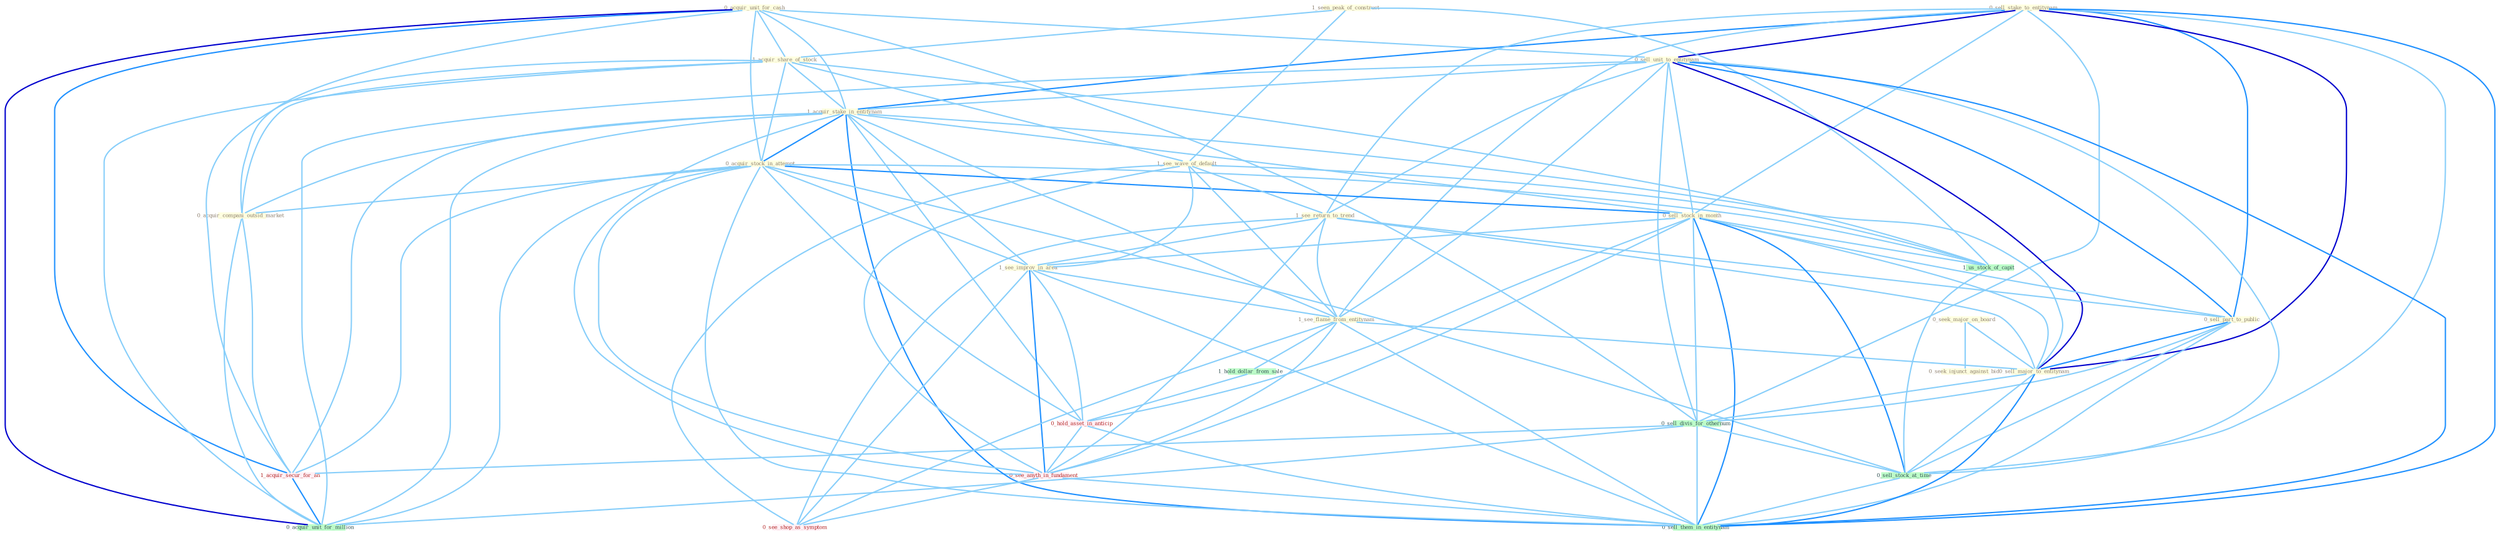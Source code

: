 Graph G{ 
    node
    [shape=polygon,style=filled,width=.5,height=.06,color="#BDFCC9",fixedsize=true,fontsize=4,
    fontcolor="#2f4f4f"];
    {node
    [color="#ffffe0", fontcolor="#8b7d6b"] "0_acquir_unit_for_cash " "0_seek_major_on_board " "0_sell_stake_to_entitynam " "1_seen_peak_of_construct " "1_acquir_share_of_stock " "0_sell_unit_to_entitynam " "1_acquir_stake_in_entitynam " "0_seek_injunct_against_bid " "0_acquir_stock_in_attempt " "1_see_wave_of_default " "1_see_return_to_trend " "0_sell_stock_in_month " "1_see_improv_in_area " "1_see_flame_from_entitynam " "0_sell_part_to_public " "0_sell_major_to_entitynam " "0_acquir_compani_outsid_market "}
{node [color="#fff0f5", fontcolor="#b22222"] "1_acquir_secur_for_an " "0_hold_asset_in_anticip " "0_see_anyth_in_fundament " "0_see_shop_as_symptom "}
edge [color="#B0E2FF"];

	"0_acquir_unit_for_cash " -- "1_acquir_share_of_stock " [w="1", color="#87cefa" ];
	"0_acquir_unit_for_cash " -- "0_sell_unit_to_entitynam " [w="1", color="#87cefa" ];
	"0_acquir_unit_for_cash " -- "1_acquir_stake_in_entitynam " [w="1", color="#87cefa" ];
	"0_acquir_unit_for_cash " -- "0_acquir_stock_in_attempt " [w="1", color="#87cefa" ];
	"0_acquir_unit_for_cash " -- "0_acquir_compani_outsid_market " [w="1", color="#87cefa" ];
	"0_acquir_unit_for_cash " -- "0_sell_divis_for_othernum " [w="1", color="#87cefa" ];
	"0_acquir_unit_for_cash " -- "1_acquir_secur_for_an " [w="2", color="#1e90ff" , len=0.8];
	"0_acquir_unit_for_cash " -- "0_acquir_unit_for_million " [w="3", color="#0000cd" , len=0.6];
	"0_seek_major_on_board " -- "0_seek_injunct_against_bid " [w="1", color="#87cefa" ];
	"0_seek_major_on_board " -- "0_sell_major_to_entitynam " [w="1", color="#87cefa" ];
	"0_sell_stake_to_entitynam " -- "0_sell_unit_to_entitynam " [w="3", color="#0000cd" , len=0.6];
	"0_sell_stake_to_entitynam " -- "1_acquir_stake_in_entitynam " [w="2", color="#1e90ff" , len=0.8];
	"0_sell_stake_to_entitynam " -- "1_see_return_to_trend " [w="1", color="#87cefa" ];
	"0_sell_stake_to_entitynam " -- "0_sell_stock_in_month " [w="1", color="#87cefa" ];
	"0_sell_stake_to_entitynam " -- "1_see_flame_from_entitynam " [w="1", color="#87cefa" ];
	"0_sell_stake_to_entitynam " -- "0_sell_part_to_public " [w="2", color="#1e90ff" , len=0.8];
	"0_sell_stake_to_entitynam " -- "0_sell_major_to_entitynam " [w="3", color="#0000cd" , len=0.6];
	"0_sell_stake_to_entitynam " -- "0_sell_divis_for_othernum " [w="1", color="#87cefa" ];
	"0_sell_stake_to_entitynam " -- "0_sell_stock_at_time " [w="1", color="#87cefa" ];
	"0_sell_stake_to_entitynam " -- "0_sell_them_in_entitynam " [w="2", color="#1e90ff" , len=0.8];
	"1_seen_peak_of_construct " -- "1_acquir_share_of_stock " [w="1", color="#87cefa" ];
	"1_seen_peak_of_construct " -- "1_see_wave_of_default " [w="1", color="#87cefa" ];
	"1_seen_peak_of_construct " -- "1_us_stock_of_capit " [w="1", color="#87cefa" ];
	"1_acquir_share_of_stock " -- "1_acquir_stake_in_entitynam " [w="1", color="#87cefa" ];
	"1_acquir_share_of_stock " -- "0_acquir_stock_in_attempt " [w="1", color="#87cefa" ];
	"1_acquir_share_of_stock " -- "1_see_wave_of_default " [w="1", color="#87cefa" ];
	"1_acquir_share_of_stock " -- "0_acquir_compani_outsid_market " [w="1", color="#87cefa" ];
	"1_acquir_share_of_stock " -- "1_acquir_secur_for_an " [w="1", color="#87cefa" ];
	"1_acquir_share_of_stock " -- "1_us_stock_of_capit " [w="1", color="#87cefa" ];
	"1_acquir_share_of_stock " -- "0_acquir_unit_for_million " [w="1", color="#87cefa" ];
	"0_sell_unit_to_entitynam " -- "1_acquir_stake_in_entitynam " [w="1", color="#87cefa" ];
	"0_sell_unit_to_entitynam " -- "1_see_return_to_trend " [w="1", color="#87cefa" ];
	"0_sell_unit_to_entitynam " -- "0_sell_stock_in_month " [w="1", color="#87cefa" ];
	"0_sell_unit_to_entitynam " -- "1_see_flame_from_entitynam " [w="1", color="#87cefa" ];
	"0_sell_unit_to_entitynam " -- "0_sell_part_to_public " [w="2", color="#1e90ff" , len=0.8];
	"0_sell_unit_to_entitynam " -- "0_sell_major_to_entitynam " [w="3", color="#0000cd" , len=0.6];
	"0_sell_unit_to_entitynam " -- "0_sell_divis_for_othernum " [w="1", color="#87cefa" ];
	"0_sell_unit_to_entitynam " -- "0_sell_stock_at_time " [w="1", color="#87cefa" ];
	"0_sell_unit_to_entitynam " -- "0_acquir_unit_for_million " [w="1", color="#87cefa" ];
	"0_sell_unit_to_entitynam " -- "0_sell_them_in_entitynam " [w="2", color="#1e90ff" , len=0.8];
	"1_acquir_stake_in_entitynam " -- "0_acquir_stock_in_attempt " [w="2", color="#1e90ff" , len=0.8];
	"1_acquir_stake_in_entitynam " -- "0_sell_stock_in_month " [w="1", color="#87cefa" ];
	"1_acquir_stake_in_entitynam " -- "1_see_improv_in_area " [w="1", color="#87cefa" ];
	"1_acquir_stake_in_entitynam " -- "1_see_flame_from_entitynam " [w="1", color="#87cefa" ];
	"1_acquir_stake_in_entitynam " -- "0_sell_major_to_entitynam " [w="1", color="#87cefa" ];
	"1_acquir_stake_in_entitynam " -- "0_acquir_compani_outsid_market " [w="1", color="#87cefa" ];
	"1_acquir_stake_in_entitynam " -- "1_acquir_secur_for_an " [w="1", color="#87cefa" ];
	"1_acquir_stake_in_entitynam " -- "0_hold_asset_in_anticip " [w="1", color="#87cefa" ];
	"1_acquir_stake_in_entitynam " -- "0_see_anyth_in_fundament " [w="1", color="#87cefa" ];
	"1_acquir_stake_in_entitynam " -- "0_acquir_unit_for_million " [w="1", color="#87cefa" ];
	"1_acquir_stake_in_entitynam " -- "0_sell_them_in_entitynam " [w="2", color="#1e90ff" , len=0.8];
	"0_acquir_stock_in_attempt " -- "0_sell_stock_in_month " [w="2", color="#1e90ff" , len=0.8];
	"0_acquir_stock_in_attempt " -- "1_see_improv_in_area " [w="1", color="#87cefa" ];
	"0_acquir_stock_in_attempt " -- "0_acquir_compani_outsid_market " [w="1", color="#87cefa" ];
	"0_acquir_stock_in_attempt " -- "1_acquir_secur_for_an " [w="1", color="#87cefa" ];
	"0_acquir_stock_in_attempt " -- "1_us_stock_of_capit " [w="1", color="#87cefa" ];
	"0_acquir_stock_in_attempt " -- "0_hold_asset_in_anticip " [w="1", color="#87cefa" ];
	"0_acquir_stock_in_attempt " -- "0_sell_stock_at_time " [w="1", color="#87cefa" ];
	"0_acquir_stock_in_attempt " -- "0_see_anyth_in_fundament " [w="1", color="#87cefa" ];
	"0_acquir_stock_in_attempt " -- "0_acquir_unit_for_million " [w="1", color="#87cefa" ];
	"0_acquir_stock_in_attempt " -- "0_sell_them_in_entitynam " [w="1", color="#87cefa" ];
	"1_see_wave_of_default " -- "1_see_return_to_trend " [w="1", color="#87cefa" ];
	"1_see_wave_of_default " -- "1_see_improv_in_area " [w="1", color="#87cefa" ];
	"1_see_wave_of_default " -- "1_see_flame_from_entitynam " [w="1", color="#87cefa" ];
	"1_see_wave_of_default " -- "1_us_stock_of_capit " [w="1", color="#87cefa" ];
	"1_see_wave_of_default " -- "0_see_anyth_in_fundament " [w="1", color="#87cefa" ];
	"1_see_wave_of_default " -- "0_see_shop_as_symptom " [w="1", color="#87cefa" ];
	"1_see_return_to_trend " -- "1_see_improv_in_area " [w="1", color="#87cefa" ];
	"1_see_return_to_trend " -- "1_see_flame_from_entitynam " [w="1", color="#87cefa" ];
	"1_see_return_to_trend " -- "0_sell_part_to_public " [w="1", color="#87cefa" ];
	"1_see_return_to_trend " -- "0_sell_major_to_entitynam " [w="1", color="#87cefa" ];
	"1_see_return_to_trend " -- "0_see_anyth_in_fundament " [w="1", color="#87cefa" ];
	"1_see_return_to_trend " -- "0_see_shop_as_symptom " [w="1", color="#87cefa" ];
	"0_sell_stock_in_month " -- "1_see_improv_in_area " [w="1", color="#87cefa" ];
	"0_sell_stock_in_month " -- "0_sell_part_to_public " [w="1", color="#87cefa" ];
	"0_sell_stock_in_month " -- "0_sell_major_to_entitynam " [w="1", color="#87cefa" ];
	"0_sell_stock_in_month " -- "0_sell_divis_for_othernum " [w="1", color="#87cefa" ];
	"0_sell_stock_in_month " -- "1_us_stock_of_capit " [w="1", color="#87cefa" ];
	"0_sell_stock_in_month " -- "0_hold_asset_in_anticip " [w="1", color="#87cefa" ];
	"0_sell_stock_in_month " -- "0_sell_stock_at_time " [w="2", color="#1e90ff" , len=0.8];
	"0_sell_stock_in_month " -- "0_see_anyth_in_fundament " [w="1", color="#87cefa" ];
	"0_sell_stock_in_month " -- "0_sell_them_in_entitynam " [w="2", color="#1e90ff" , len=0.8];
	"1_see_improv_in_area " -- "1_see_flame_from_entitynam " [w="1", color="#87cefa" ];
	"1_see_improv_in_area " -- "0_hold_asset_in_anticip " [w="1", color="#87cefa" ];
	"1_see_improv_in_area " -- "0_see_anyth_in_fundament " [w="2", color="#1e90ff" , len=0.8];
	"1_see_improv_in_area " -- "0_see_shop_as_symptom " [w="1", color="#87cefa" ];
	"1_see_improv_in_area " -- "0_sell_them_in_entitynam " [w="1", color="#87cefa" ];
	"1_see_flame_from_entitynam " -- "0_sell_major_to_entitynam " [w="1", color="#87cefa" ];
	"1_see_flame_from_entitynam " -- "1_hold_dollar_from_sale " [w="1", color="#87cefa" ];
	"1_see_flame_from_entitynam " -- "0_see_anyth_in_fundament " [w="1", color="#87cefa" ];
	"1_see_flame_from_entitynam " -- "0_see_shop_as_symptom " [w="1", color="#87cefa" ];
	"1_see_flame_from_entitynam " -- "0_sell_them_in_entitynam " [w="1", color="#87cefa" ];
	"0_sell_part_to_public " -- "0_sell_major_to_entitynam " [w="2", color="#1e90ff" , len=0.8];
	"0_sell_part_to_public " -- "0_sell_divis_for_othernum " [w="1", color="#87cefa" ];
	"0_sell_part_to_public " -- "0_sell_stock_at_time " [w="1", color="#87cefa" ];
	"0_sell_part_to_public " -- "0_sell_them_in_entitynam " [w="1", color="#87cefa" ];
	"0_sell_major_to_entitynam " -- "0_sell_divis_for_othernum " [w="1", color="#87cefa" ];
	"0_sell_major_to_entitynam " -- "0_sell_stock_at_time " [w="1", color="#87cefa" ];
	"0_sell_major_to_entitynam " -- "0_sell_them_in_entitynam " [w="2", color="#1e90ff" , len=0.8];
	"0_acquir_compani_outsid_market " -- "1_acquir_secur_for_an " [w="1", color="#87cefa" ];
	"0_acquir_compani_outsid_market " -- "0_acquir_unit_for_million " [w="1", color="#87cefa" ];
	"0_sell_divis_for_othernum " -- "1_acquir_secur_for_an " [w="1", color="#87cefa" ];
	"0_sell_divis_for_othernum " -- "0_sell_stock_at_time " [w="1", color="#87cefa" ];
	"0_sell_divis_for_othernum " -- "0_acquir_unit_for_million " [w="1", color="#87cefa" ];
	"0_sell_divis_for_othernum " -- "0_sell_them_in_entitynam " [w="1", color="#87cefa" ];
	"1_acquir_secur_for_an " -- "0_acquir_unit_for_million " [w="2", color="#1e90ff" , len=0.8];
	"1_us_stock_of_capit " -- "0_sell_stock_at_time " [w="1", color="#87cefa" ];
	"1_hold_dollar_from_sale " -- "0_hold_asset_in_anticip " [w="1", color="#87cefa" ];
	"0_hold_asset_in_anticip " -- "0_see_anyth_in_fundament " [w="1", color="#87cefa" ];
	"0_hold_asset_in_anticip " -- "0_sell_them_in_entitynam " [w="1", color="#87cefa" ];
	"0_sell_stock_at_time " -- "0_sell_them_in_entitynam " [w="1", color="#87cefa" ];
	"0_see_anyth_in_fundament " -- "0_see_shop_as_symptom " [w="1", color="#87cefa" ];
	"0_see_anyth_in_fundament " -- "0_sell_them_in_entitynam " [w="1", color="#87cefa" ];
}